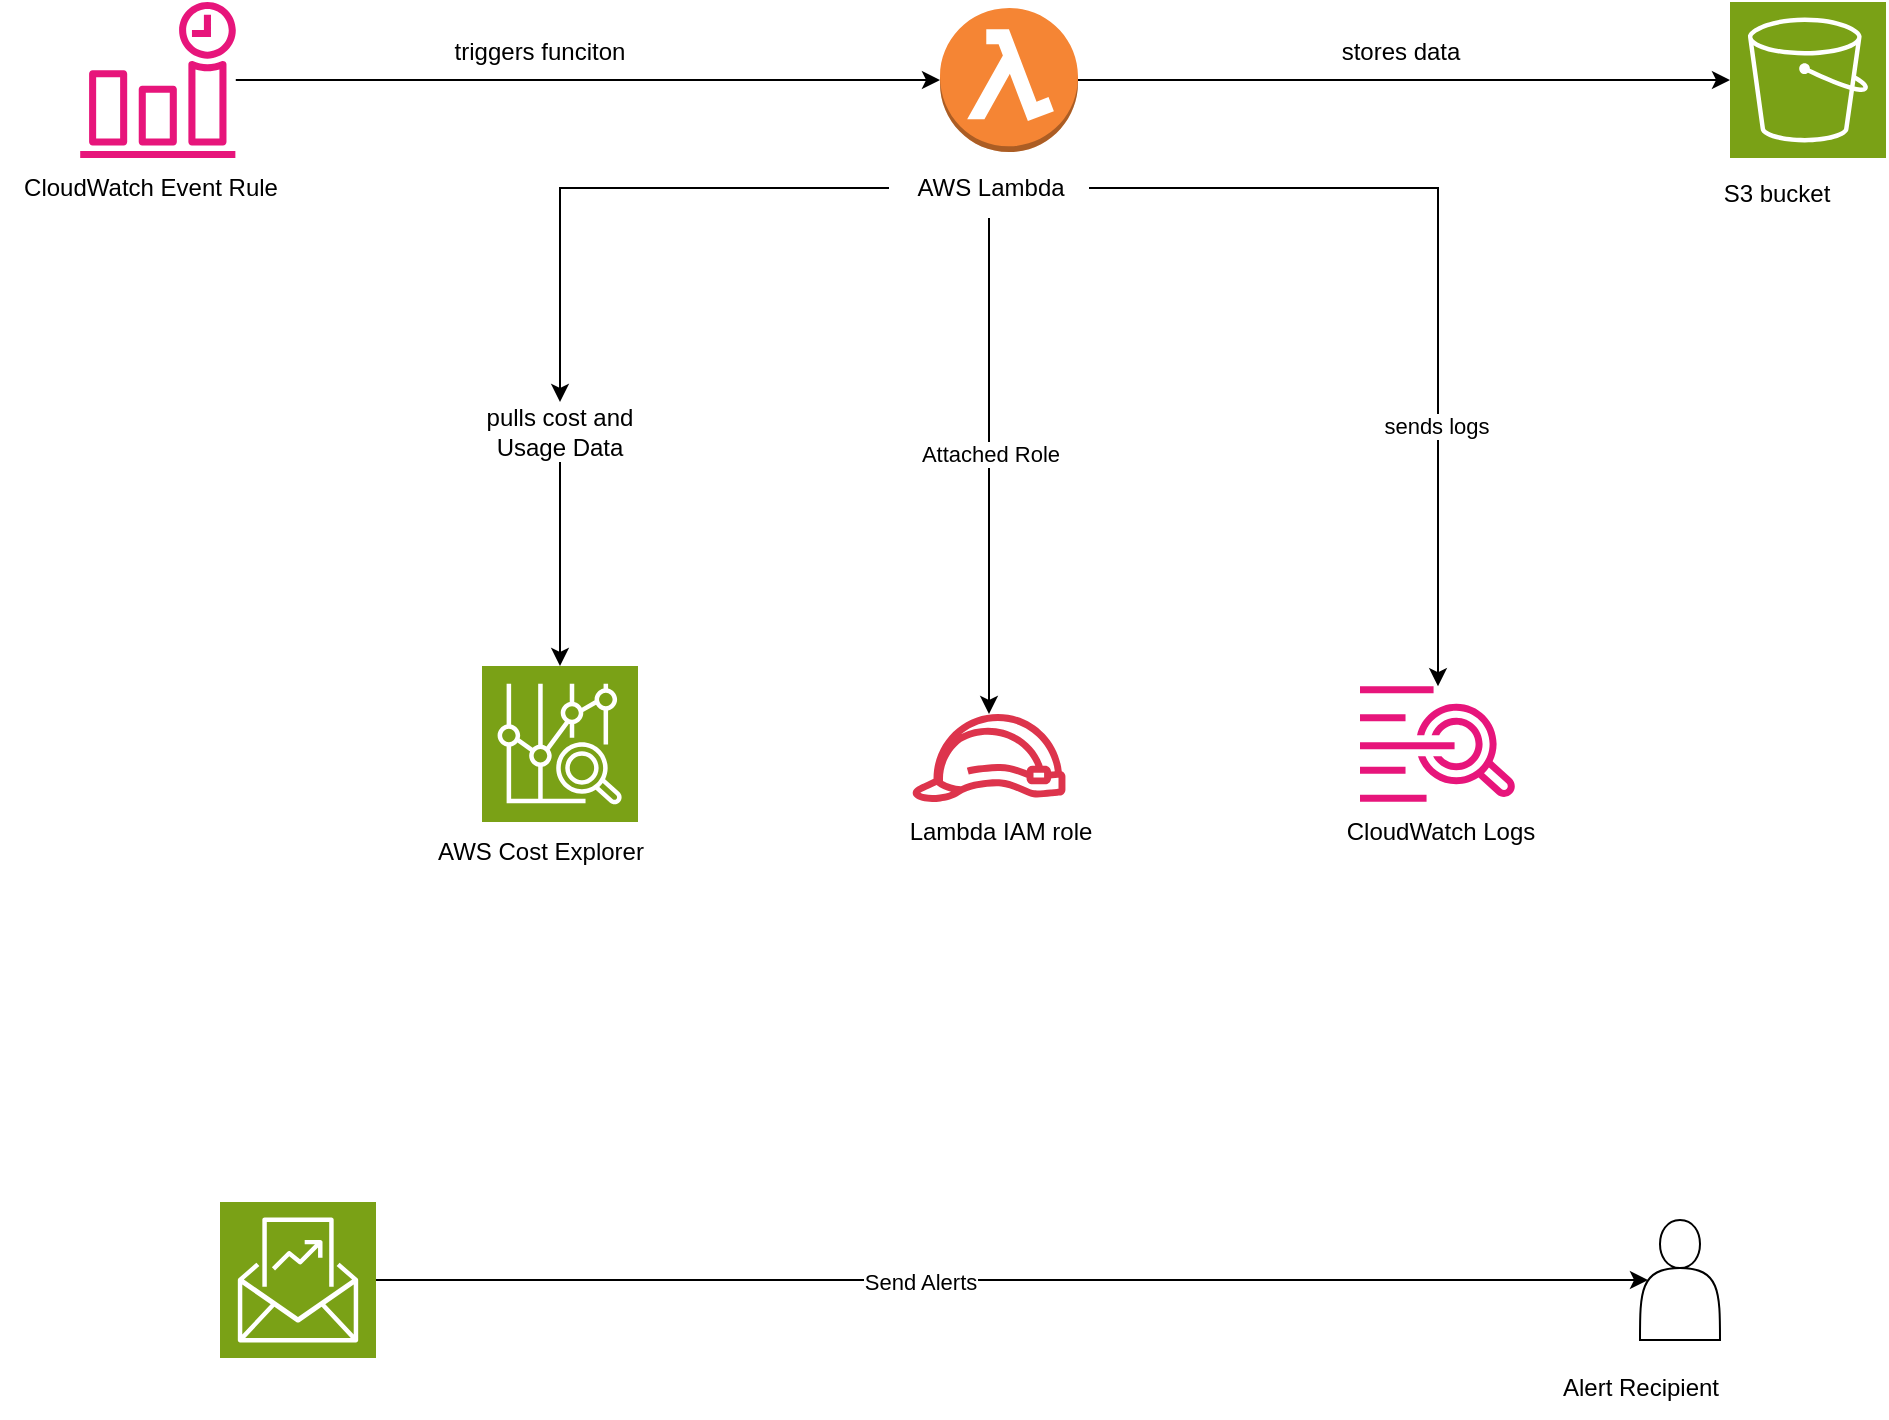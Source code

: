 <mxfile version="26.2.14">
  <diagram name="Page-1" id="iNbNzCFgPZ3pD9npFMAR">
    <mxGraphModel dx="2916" dy="1126" grid="1" gridSize="10" guides="1" tooltips="1" connect="1" arrows="1" fold="1" page="1" pageScale="1" pageWidth="850" pageHeight="1100" math="0" shadow="0">
      <root>
        <mxCell id="0" />
        <mxCell id="1" parent="0" />
        <mxCell id="FzDHs4p050p6bHUNoCHt-7" style="edgeStyle=orthogonalEdgeStyle;rounded=0;orthogonalLoop=1;jettySize=auto;html=1;" edge="1" parent="1" source="FzDHs4p050p6bHUNoCHt-1" target="FzDHs4p050p6bHUNoCHt-3">
          <mxGeometry relative="1" as="geometry" />
        </mxCell>
        <mxCell id="FzDHs4p050p6bHUNoCHt-1" value="" style="sketch=0;outlineConnect=0;fontColor=#232F3E;gradientColor=none;fillColor=#E7157B;strokeColor=none;dashed=0;verticalLabelPosition=bottom;verticalAlign=top;align=center;html=1;fontSize=12;fontStyle=0;aspect=fixed;pointerEvents=1;shape=mxgraph.aws4.event_time_based;" vertex="1" parent="1">
          <mxGeometry x="-400" y="140" width="78" height="78" as="geometry" />
        </mxCell>
        <mxCell id="FzDHs4p050p6bHUNoCHt-2" value="CloudWatch Event Rule" style="text;html=1;align=center;verticalAlign=middle;resizable=0;points=[];autosize=1;strokeColor=none;fillColor=none;" vertex="1" parent="1">
          <mxGeometry x="-440" y="218" width="150" height="30" as="geometry" />
        </mxCell>
        <mxCell id="FzDHs4p050p6bHUNoCHt-8" style="edgeStyle=orthogonalEdgeStyle;rounded=0;orthogonalLoop=1;jettySize=auto;html=1;" edge="1" parent="1" source="FzDHs4p050p6bHUNoCHt-3" target="FzDHs4p050p6bHUNoCHt-5">
          <mxGeometry relative="1" as="geometry" />
        </mxCell>
        <mxCell id="FzDHs4p050p6bHUNoCHt-3" value="" style="outlineConnect=0;dashed=0;verticalLabelPosition=bottom;verticalAlign=top;align=center;html=1;shape=mxgraph.aws3.lambda_function;fillColor=#F58534;gradientColor=none;" vertex="1" parent="1">
          <mxGeometry x="30" y="143" width="69" height="72" as="geometry" />
        </mxCell>
        <mxCell id="FzDHs4p050p6bHUNoCHt-16" style="edgeStyle=orthogonalEdgeStyle;rounded=0;orthogonalLoop=1;jettySize=auto;html=1;" edge="1" parent="1" source="FzDHs4p050p6bHUNoCHt-4" target="FzDHs4p050p6bHUNoCHt-12">
          <mxGeometry relative="1" as="geometry" />
        </mxCell>
        <mxCell id="FzDHs4p050p6bHUNoCHt-19" value="sends logs" style="edgeLabel;html=1;align=center;verticalAlign=middle;resizable=0;points=[];" vertex="1" connectable="0" parent="FzDHs4p050p6bHUNoCHt-16">
          <mxGeometry x="0.381" y="-1" relative="1" as="geometry">
            <mxPoint y="1" as="offset" />
          </mxGeometry>
        </mxCell>
        <mxCell id="FzDHs4p050p6bHUNoCHt-22" style="edgeStyle=orthogonalEdgeStyle;rounded=0;orthogonalLoop=1;jettySize=auto;html=1;" edge="1" parent="1" source="FzDHs4p050p6bHUNoCHt-4" target="FzDHs4p050p6bHUNoCHt-20">
          <mxGeometry relative="1" as="geometry" />
        </mxCell>
        <mxCell id="FzDHs4p050p6bHUNoCHt-23" value="Attached Role" style="edgeLabel;html=1;align=center;verticalAlign=middle;resizable=0;points=[];" vertex="1" connectable="0" parent="FzDHs4p050p6bHUNoCHt-22">
          <mxGeometry x="-0.048" relative="1" as="geometry">
            <mxPoint as="offset" />
          </mxGeometry>
        </mxCell>
        <mxCell id="FzDHs4p050p6bHUNoCHt-4" value="AWS Lambda" style="text;html=1;align=center;verticalAlign=middle;resizable=0;points=[];autosize=1;strokeColor=none;fillColor=none;" vertex="1" parent="1">
          <mxGeometry x="4.5" y="218" width="100" height="30" as="geometry" />
        </mxCell>
        <mxCell id="FzDHs4p050p6bHUNoCHt-5" value="" style="sketch=0;points=[[0,0,0],[0.25,0,0],[0.5,0,0],[0.75,0,0],[1,0,0],[0,1,0],[0.25,1,0],[0.5,1,0],[0.75,1,0],[1,1,0],[0,0.25,0],[0,0.5,0],[0,0.75,0],[1,0.25,0],[1,0.5,0],[1,0.75,0]];outlineConnect=0;fontColor=#232F3E;fillColor=#7AA116;strokeColor=#ffffff;dashed=0;verticalLabelPosition=bottom;verticalAlign=top;align=center;html=1;fontSize=12;fontStyle=0;aspect=fixed;shape=mxgraph.aws4.resourceIcon;resIcon=mxgraph.aws4.s3;" vertex="1" parent="1">
          <mxGeometry x="425" y="140" width="78" height="78" as="geometry" />
        </mxCell>
        <mxCell id="FzDHs4p050p6bHUNoCHt-6" value="S3 bucket" style="text;html=1;align=center;verticalAlign=middle;resizable=0;points=[];autosize=1;strokeColor=none;fillColor=none;" vertex="1" parent="1">
          <mxGeometry x="408" y="221" width="80" height="30" as="geometry" />
        </mxCell>
        <mxCell id="FzDHs4p050p6bHUNoCHt-9" value="triggers funciton" style="text;html=1;align=center;verticalAlign=middle;whiteSpace=wrap;rounded=0;" vertex="1" parent="1">
          <mxGeometry x="-230" y="150" width="120" height="30" as="geometry" />
        </mxCell>
        <mxCell id="FzDHs4p050p6bHUNoCHt-10" value="stores data" style="text;html=1;align=center;verticalAlign=middle;resizable=0;points=[];autosize=1;strokeColor=none;fillColor=none;" vertex="1" parent="1">
          <mxGeometry x="220" y="150" width="80" height="30" as="geometry" />
        </mxCell>
        <mxCell id="FzDHs4p050p6bHUNoCHt-11" value="" style="sketch=0;points=[[0,0,0],[0.25,0,0],[0.5,0,0],[0.75,0,0],[1,0,0],[0,1,0],[0.25,1,0],[0.5,1,0],[0.75,1,0],[1,1,0],[0,0.25,0],[0,0.5,0],[0,0.75,0],[1,0.25,0],[1,0.5,0],[1,0.75,0]];outlineConnect=0;fontColor=#232F3E;fillColor=#7AA116;strokeColor=#ffffff;dashed=0;verticalLabelPosition=bottom;verticalAlign=top;align=center;html=1;fontSize=12;fontStyle=0;aspect=fixed;shape=mxgraph.aws4.resourceIcon;resIcon=mxgraph.aws4.cost_explorer;" vertex="1" parent="1">
          <mxGeometry x="-199" y="472" width="78" height="78" as="geometry" />
        </mxCell>
        <mxCell id="FzDHs4p050p6bHUNoCHt-12" value="" style="sketch=0;outlineConnect=0;fontColor=#232F3E;gradientColor=none;fillColor=#E7157B;strokeColor=none;dashed=0;verticalLabelPosition=bottom;verticalAlign=top;align=center;html=1;fontSize=12;fontStyle=0;aspect=fixed;pointerEvents=1;shape=mxgraph.aws4.cloudwatch_logs;" vertex="1" parent="1">
          <mxGeometry x="240" y="482" width="78" height="58" as="geometry" />
        </mxCell>
        <mxCell id="FzDHs4p050p6bHUNoCHt-13" value="AWS Cost Explorer" style="text;html=1;align=center;verticalAlign=middle;resizable=0;points=[];autosize=1;strokeColor=none;fillColor=none;" vertex="1" parent="1">
          <mxGeometry x="-235" y="550" width="130" height="30" as="geometry" />
        </mxCell>
        <mxCell id="FzDHs4p050p6bHUNoCHt-14" value="CloudWatch Logs" style="text;html=1;align=center;verticalAlign=middle;resizable=0;points=[];autosize=1;strokeColor=none;fillColor=none;" vertex="1" parent="1">
          <mxGeometry x="220" y="540" width="120" height="30" as="geometry" />
        </mxCell>
        <mxCell id="FzDHs4p050p6bHUNoCHt-15" style="edgeStyle=orthogonalEdgeStyle;rounded=0;orthogonalLoop=1;jettySize=auto;html=1;entryX=0.5;entryY=0;entryDx=0;entryDy=0;entryPerimeter=0;" edge="1" parent="1" source="FzDHs4p050p6bHUNoCHt-17" target="FzDHs4p050p6bHUNoCHt-11">
          <mxGeometry relative="1" as="geometry" />
        </mxCell>
        <mxCell id="FzDHs4p050p6bHUNoCHt-18" value="" style="edgeStyle=orthogonalEdgeStyle;rounded=0;orthogonalLoop=1;jettySize=auto;html=1;entryX=0.5;entryY=0;entryDx=0;entryDy=0;entryPerimeter=0;" edge="1" parent="1" source="FzDHs4p050p6bHUNoCHt-4" target="FzDHs4p050p6bHUNoCHt-17">
          <mxGeometry relative="1" as="geometry">
            <mxPoint x="5" y="233" as="sourcePoint" />
            <mxPoint x="-170" y="472" as="targetPoint" />
          </mxGeometry>
        </mxCell>
        <mxCell id="FzDHs4p050p6bHUNoCHt-17" value="pulls cost and Usage Data" style="text;html=1;align=center;verticalAlign=middle;whiteSpace=wrap;rounded=0;" vertex="1" parent="1">
          <mxGeometry x="-200" y="340" width="80" height="30" as="geometry" />
        </mxCell>
        <mxCell id="FzDHs4p050p6bHUNoCHt-20" value="" style="sketch=0;outlineConnect=0;fontColor=#232F3E;gradientColor=none;fillColor=#DD344C;strokeColor=none;dashed=0;verticalLabelPosition=bottom;verticalAlign=top;align=center;html=1;fontSize=12;fontStyle=0;aspect=fixed;pointerEvents=1;shape=mxgraph.aws4.role;" vertex="1" parent="1">
          <mxGeometry x="15.5" y="496" width="78" height="44" as="geometry" />
        </mxCell>
        <mxCell id="FzDHs4p050p6bHUNoCHt-21" value="Lambda IAM role" style="text;html=1;align=center;verticalAlign=middle;resizable=0;points=[];autosize=1;strokeColor=none;fillColor=none;" vertex="1" parent="1">
          <mxGeometry x="4.5" y="540" width="110" height="30" as="geometry" />
        </mxCell>
        <mxCell id="FzDHs4p050p6bHUNoCHt-24" value="" style="sketch=0;points=[[0,0,0],[0.25,0,0],[0.5,0,0],[0.75,0,0],[1,0,0],[0,1,0],[0.25,1,0],[0.5,1,0],[0.75,1,0],[1,1,0],[0,0.25,0],[0,0.5,0],[0,0.75,0],[1,0.25,0],[1,0.5,0],[1,0.75,0]];outlineConnect=0;fontColor=#232F3E;fillColor=#7AA116;strokeColor=#ffffff;dashed=0;verticalLabelPosition=bottom;verticalAlign=top;align=center;html=1;fontSize=12;fontStyle=0;aspect=fixed;shape=mxgraph.aws4.resourceIcon;resIcon=mxgraph.aws4.budgets_2;" vertex="1" parent="1">
          <mxGeometry x="-330" y="740" width="78" height="78" as="geometry" />
        </mxCell>
        <mxCell id="FzDHs4p050p6bHUNoCHt-25" value="" style="shape=actor;whiteSpace=wrap;html=1;" vertex="1" parent="1">
          <mxGeometry x="380" y="749" width="40" height="60" as="geometry" />
        </mxCell>
        <mxCell id="FzDHs4p050p6bHUNoCHt-26" style="edgeStyle=orthogonalEdgeStyle;rounded=0;orthogonalLoop=1;jettySize=auto;html=1;entryX=0.1;entryY=0.5;entryDx=0;entryDy=0;entryPerimeter=0;" edge="1" parent="1" source="FzDHs4p050p6bHUNoCHt-24" target="FzDHs4p050p6bHUNoCHt-25">
          <mxGeometry relative="1" as="geometry" />
        </mxCell>
        <mxCell id="FzDHs4p050p6bHUNoCHt-27" value="Send Alerts" style="edgeLabel;html=1;align=center;verticalAlign=middle;resizable=0;points=[];" vertex="1" connectable="0" parent="FzDHs4p050p6bHUNoCHt-26">
          <mxGeometry x="-0.145" y="-1" relative="1" as="geometry">
            <mxPoint as="offset" />
          </mxGeometry>
        </mxCell>
        <mxCell id="FzDHs4p050p6bHUNoCHt-28" value="Alert Recipient" style="text;html=1;align=center;verticalAlign=middle;resizable=0;points=[];autosize=1;strokeColor=none;fillColor=none;" vertex="1" parent="1">
          <mxGeometry x="330" y="818" width="100" height="30" as="geometry" />
        </mxCell>
      </root>
    </mxGraphModel>
  </diagram>
</mxfile>

